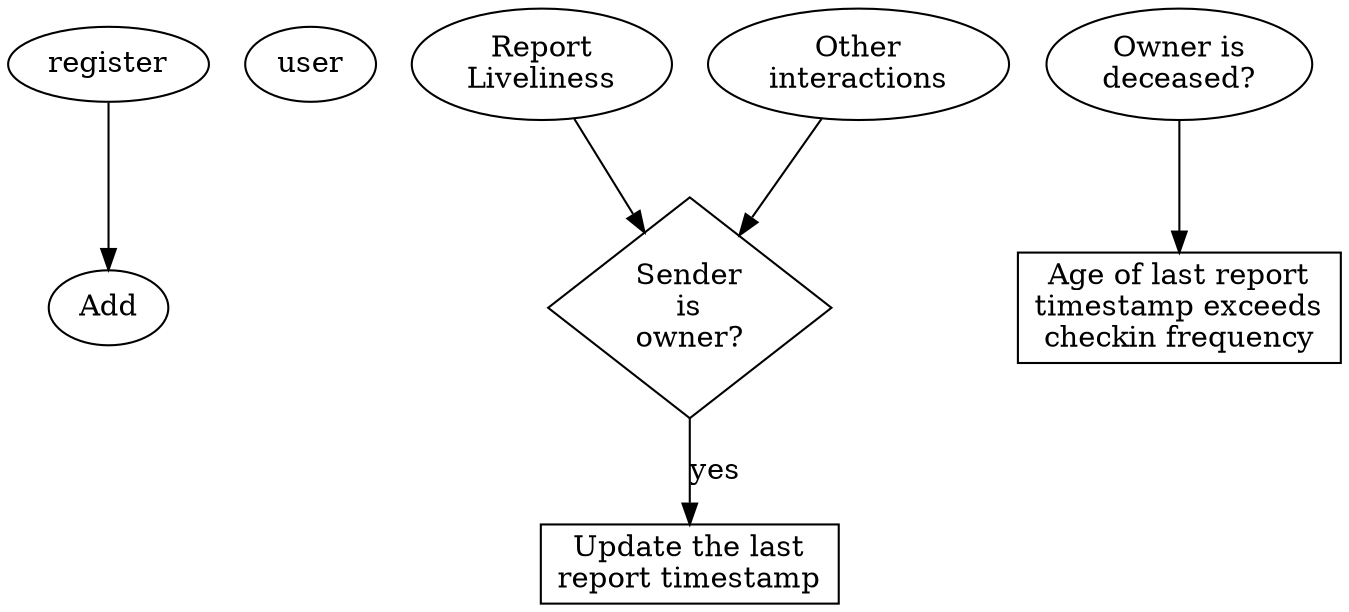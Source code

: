 digraph LiveManSwitch {
    # Register
    register->Add user

    # Dead man switch node
    report [label="Report\nLiveliness"]
    other [label="Other\ninteractions"]
    checkOwnerKey [label="Sender\nis\nowner?" shape="diamond"]
    updateLiveliness [label="Update the last\nreport timestamp", shape=box]

    # Dead man switch connections
    report->checkOwnerKey;
    other->checkOwnerKey;
    checkOwnerKey -> updateLiveliness [label="yes"];

    # Owner deceased condition
    ownerIsDeceased [label="Owner is\ndeceased?"]
    ownerDeceasedCondition [label="Age of last report\ntimestamp exceeds\ncheckin frequency" shape="box"]
    ownerIsDeceased -> ownerDeceasedCondition
}
